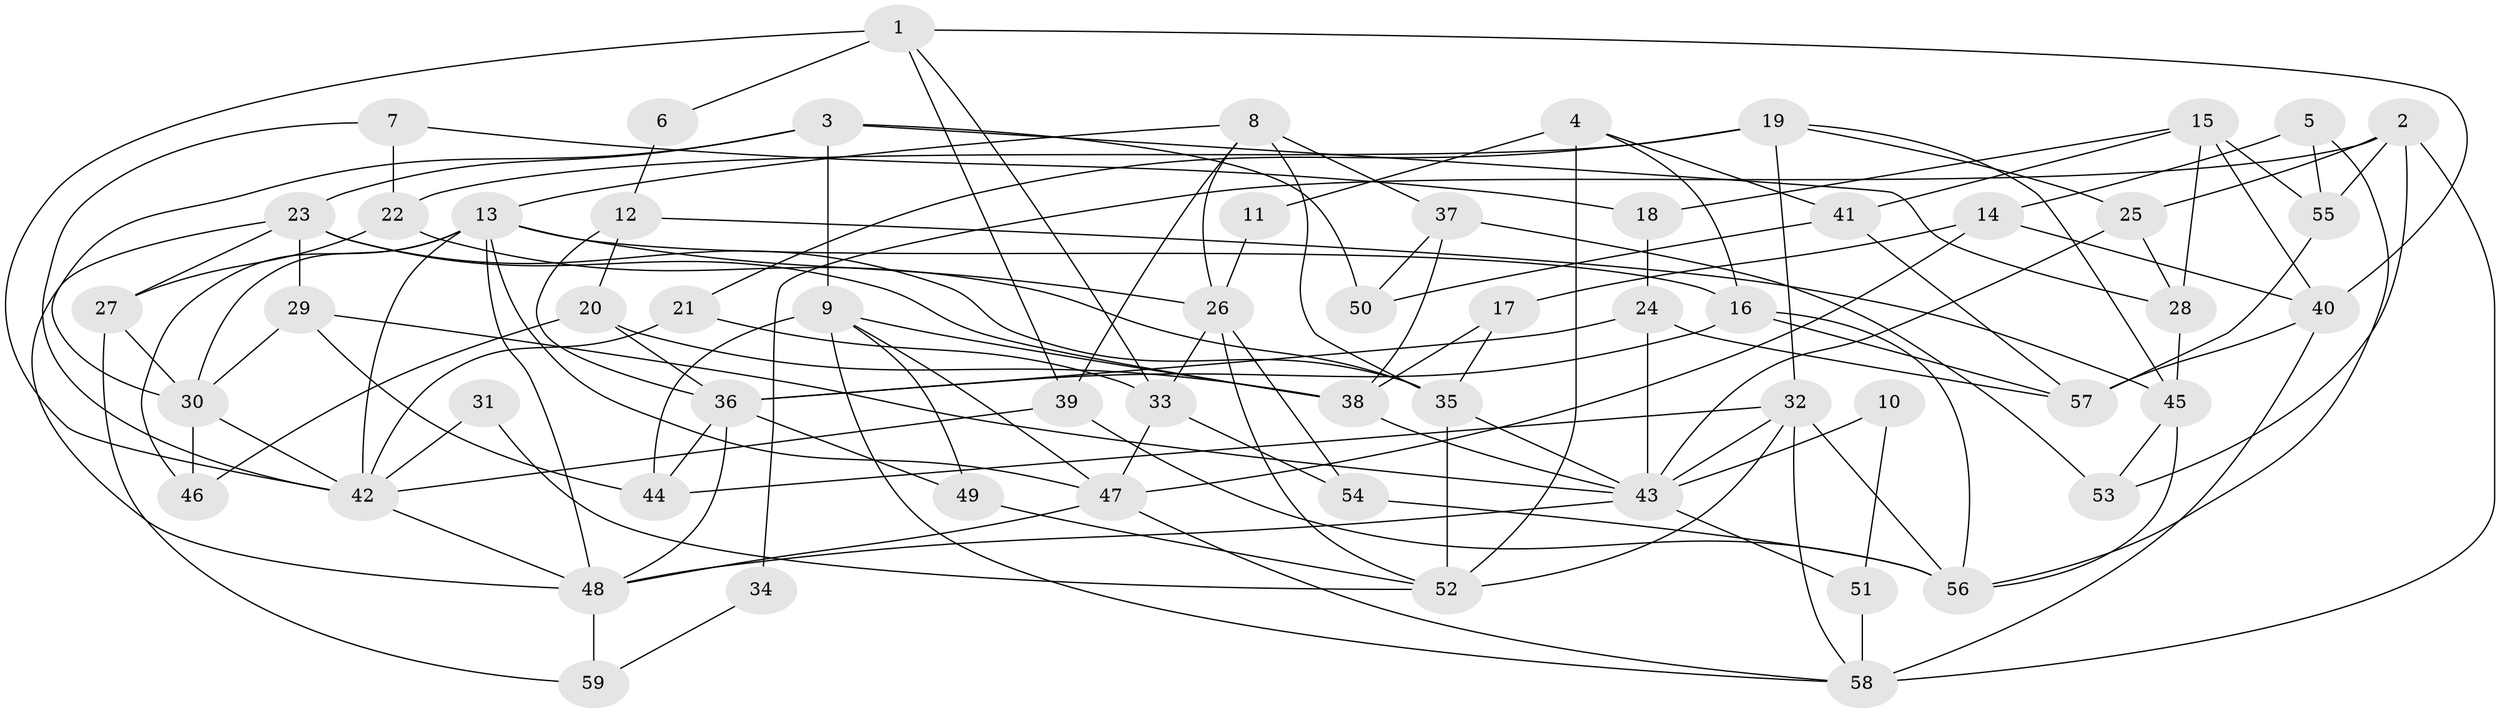 // original degree distribution, {5: 0.18072289156626506, 3: 0.26506024096385544, 4: 0.27710843373493976, 2: 0.13253012048192772, 6: 0.0963855421686747, 7: 0.03614457831325301, 8: 0.012048192771084338}
// Generated by graph-tools (version 1.1) at 2025/37/03/04/25 23:37:00]
// undirected, 59 vertices, 133 edges
graph export_dot {
  node [color=gray90,style=filled];
  1;
  2;
  3;
  4;
  5;
  6;
  7;
  8;
  9;
  10;
  11;
  12;
  13;
  14;
  15;
  16;
  17;
  18;
  19;
  20;
  21;
  22;
  23;
  24;
  25;
  26;
  27;
  28;
  29;
  30;
  31;
  32;
  33;
  34;
  35;
  36;
  37;
  38;
  39;
  40;
  41;
  42;
  43;
  44;
  45;
  46;
  47;
  48;
  49;
  50;
  51;
  52;
  53;
  54;
  55;
  56;
  57;
  58;
  59;
  1 -- 6 [weight=1.0];
  1 -- 33 [weight=1.0];
  1 -- 39 [weight=1.0];
  1 -- 40 [weight=1.0];
  1 -- 42 [weight=1.0];
  2 -- 25 [weight=1.0];
  2 -- 34 [weight=1.0];
  2 -- 53 [weight=1.0];
  2 -- 55 [weight=1.0];
  2 -- 58 [weight=1.0];
  3 -- 9 [weight=1.0];
  3 -- 23 [weight=1.0];
  3 -- 28 [weight=1.0];
  3 -- 30 [weight=1.0];
  3 -- 50 [weight=1.0];
  4 -- 11 [weight=1.0];
  4 -- 16 [weight=1.0];
  4 -- 41 [weight=1.0];
  4 -- 52 [weight=2.0];
  5 -- 14 [weight=1.0];
  5 -- 55 [weight=1.0];
  5 -- 56 [weight=1.0];
  6 -- 12 [weight=1.0];
  7 -- 18 [weight=1.0];
  7 -- 22 [weight=1.0];
  7 -- 42 [weight=1.0];
  8 -- 13 [weight=1.0];
  8 -- 26 [weight=1.0];
  8 -- 35 [weight=1.0];
  8 -- 37 [weight=2.0];
  8 -- 39 [weight=1.0];
  9 -- 38 [weight=1.0];
  9 -- 44 [weight=1.0];
  9 -- 47 [weight=1.0];
  9 -- 49 [weight=1.0];
  9 -- 58 [weight=1.0];
  10 -- 43 [weight=1.0];
  10 -- 51 [weight=1.0];
  11 -- 26 [weight=1.0];
  12 -- 20 [weight=1.0];
  12 -- 36 [weight=1.0];
  12 -- 45 [weight=1.0];
  13 -- 16 [weight=1.0];
  13 -- 26 [weight=1.0];
  13 -- 30 [weight=1.0];
  13 -- 42 [weight=1.0];
  13 -- 46 [weight=1.0];
  13 -- 47 [weight=1.0];
  13 -- 48 [weight=1.0];
  14 -- 17 [weight=1.0];
  14 -- 40 [weight=1.0];
  14 -- 47 [weight=1.0];
  15 -- 18 [weight=1.0];
  15 -- 28 [weight=1.0];
  15 -- 40 [weight=1.0];
  15 -- 41 [weight=1.0];
  15 -- 55 [weight=1.0];
  16 -- 36 [weight=1.0];
  16 -- 56 [weight=1.0];
  16 -- 57 [weight=1.0];
  17 -- 35 [weight=1.0];
  17 -- 38 [weight=1.0];
  18 -- 24 [weight=1.0];
  19 -- 21 [weight=1.0];
  19 -- 22 [weight=1.0];
  19 -- 25 [weight=1.0];
  19 -- 32 [weight=1.0];
  19 -- 45 [weight=1.0];
  20 -- 36 [weight=1.0];
  20 -- 38 [weight=1.0];
  20 -- 46 [weight=1.0];
  21 -- 33 [weight=1.0];
  21 -- 42 [weight=1.0];
  22 -- 27 [weight=1.0];
  22 -- 35 [weight=1.0];
  23 -- 27 [weight=1.0];
  23 -- 29 [weight=1.0];
  23 -- 35 [weight=1.0];
  23 -- 38 [weight=1.0];
  23 -- 48 [weight=1.0];
  24 -- 36 [weight=1.0];
  24 -- 43 [weight=1.0];
  24 -- 57 [weight=1.0];
  25 -- 28 [weight=1.0];
  25 -- 43 [weight=1.0];
  26 -- 33 [weight=1.0];
  26 -- 52 [weight=1.0];
  26 -- 54 [weight=1.0];
  27 -- 30 [weight=1.0];
  27 -- 59 [weight=1.0];
  28 -- 45 [weight=1.0];
  29 -- 30 [weight=1.0];
  29 -- 43 [weight=2.0];
  29 -- 44 [weight=1.0];
  30 -- 42 [weight=1.0];
  30 -- 46 [weight=1.0];
  31 -- 42 [weight=1.0];
  31 -- 52 [weight=1.0];
  32 -- 43 [weight=1.0];
  32 -- 44 [weight=1.0];
  32 -- 52 [weight=1.0];
  32 -- 56 [weight=1.0];
  32 -- 58 [weight=1.0];
  33 -- 47 [weight=1.0];
  33 -- 54 [weight=1.0];
  34 -- 59 [weight=1.0];
  35 -- 43 [weight=1.0];
  35 -- 52 [weight=1.0];
  36 -- 44 [weight=2.0];
  36 -- 48 [weight=1.0];
  36 -- 49 [weight=2.0];
  37 -- 38 [weight=1.0];
  37 -- 50 [weight=1.0];
  37 -- 53 [weight=1.0];
  38 -- 43 [weight=1.0];
  39 -- 42 [weight=1.0];
  39 -- 56 [weight=1.0];
  40 -- 57 [weight=1.0];
  40 -- 58 [weight=1.0];
  41 -- 50 [weight=1.0];
  41 -- 57 [weight=1.0];
  42 -- 48 [weight=1.0];
  43 -- 48 [weight=1.0];
  43 -- 51 [weight=1.0];
  45 -- 53 [weight=1.0];
  45 -- 56 [weight=1.0];
  47 -- 48 [weight=1.0];
  47 -- 58 [weight=1.0];
  48 -- 59 [weight=1.0];
  49 -- 52 [weight=1.0];
  51 -- 58 [weight=2.0];
  54 -- 56 [weight=1.0];
  55 -- 57 [weight=1.0];
}
